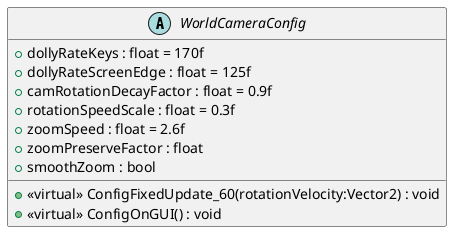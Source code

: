 @startuml
abstract class WorldCameraConfig {
    + dollyRateKeys : float = 170f
    + dollyRateScreenEdge : float = 125f
    + camRotationDecayFactor : float = 0.9f
    + rotationSpeedScale : float = 0.3f
    + zoomSpeed : float = 2.6f
    + zoomPreserveFactor : float
    + smoothZoom : bool
    + <<virtual>> ConfigFixedUpdate_60(rotationVelocity:Vector2) : void
    + <<virtual>> ConfigOnGUI() : void
}
@enduml
